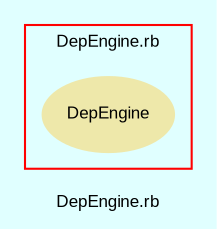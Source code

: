 digraph TopLevel {
    compound = true
    bgcolor = lightcyan1
    fontname = Arial
    fontsize = 8
    label = "DepEngine.rb"
    node [
        fontname = Arial,
        fontsize = 8,
        color = black
    ]

    subgraph cluster_5 {
        fontname = Arial
        color = red
        label = "DepEngine.rb"
        DepEngine [
            fontcolor = black,
            URL = "classes/DepEngine.html",
            shape = ellipse,
            color = palegoldenrod,
            style = filled,
            label = "DepEngine"
        ]

    }

}

